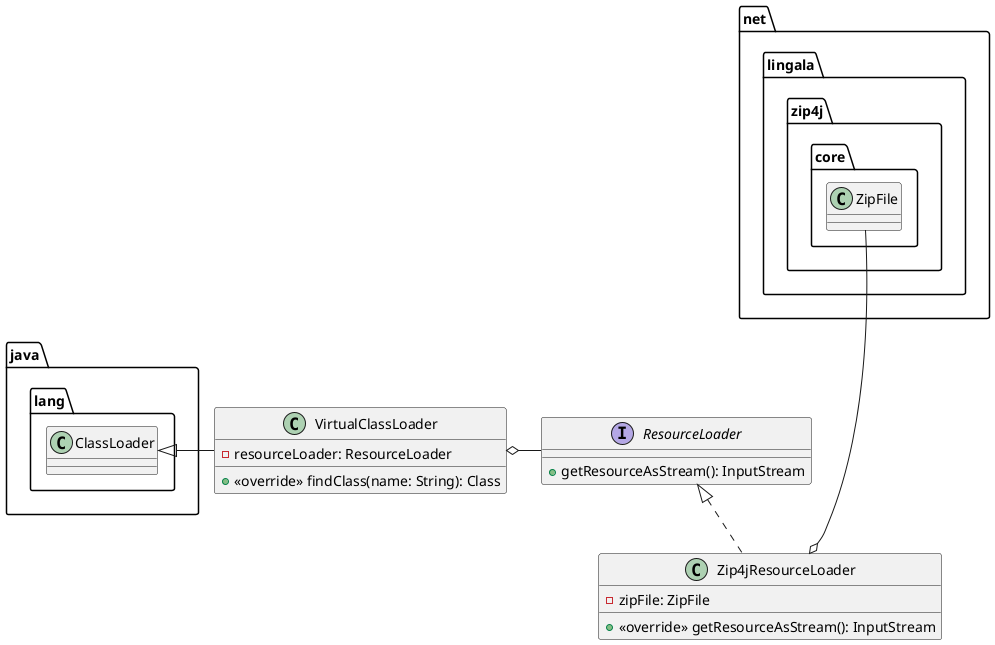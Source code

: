 @startuml

interface ResourceLoader {
+getResourceAsStream(): InputStream
}

ResourceLoader <|.. Zip4jResourceLoader
class Zip4jResourceLoader {
-zipFile: ZipFile
+ <<override>> getResourceAsStream(): InputStream
}
Zip4jResourceLoader o---u net.lingala.zip4j.core.ZipFile

java.lang.ClassLoader <|- VirtualClassLoader
class VirtualClassLoader {
- resourceLoader: ResourceLoader
+ <<override>> findClass(name: String): Class
}
VirtualClassLoader o- ResourceLoader

@enduml